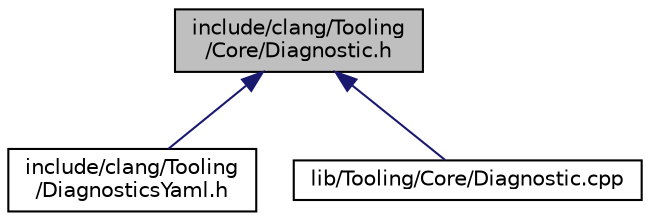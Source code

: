 digraph "include/clang/Tooling/Core/Diagnostic.h"
{
 // LATEX_PDF_SIZE
  bgcolor="transparent";
  edge [fontname="Helvetica",fontsize="10",labelfontname="Helvetica",labelfontsize="10"];
  node [fontname="Helvetica",fontsize="10",shape=record];
  Node1 [label="include/clang/Tooling\l/Core/Diagnostic.h",height=0.2,width=0.4,color="black", fillcolor="grey75", style="filled", fontcolor="black",tooltip=" "];
  Node1 -> Node2 [dir="back",color="midnightblue",fontsize="10",style="solid",fontname="Helvetica"];
  Node2 [label="include/clang/Tooling\l/DiagnosticsYaml.h",height=0.2,width=0.4,color="black",URL="$DiagnosticsYaml_8h.html",tooltip=" "];
  Node1 -> Node3 [dir="back",color="midnightblue",fontsize="10",style="solid",fontname="Helvetica"];
  Node3 [label="lib/Tooling/Core/Diagnostic.cpp",height=0.2,width=0.4,color="black",URL="$Tooling_2Core_2Diagnostic_8cpp.html",tooltip=" "];
}
